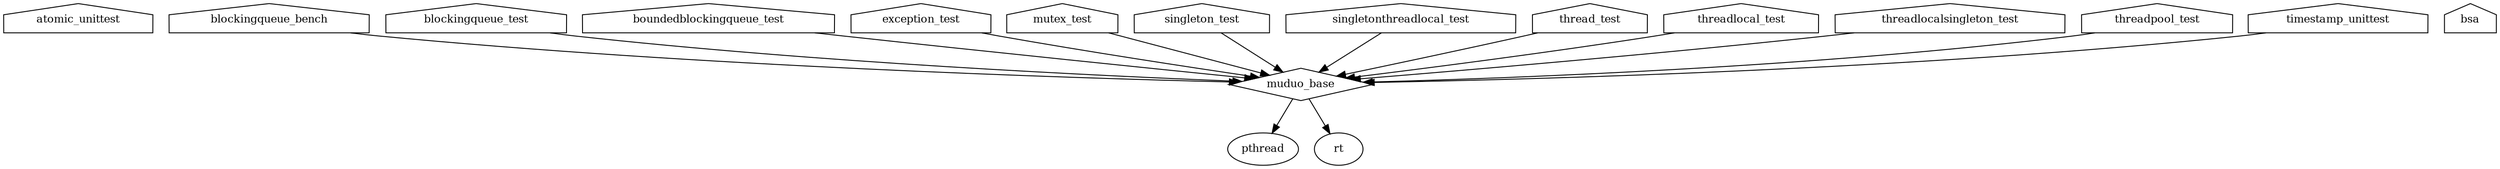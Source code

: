 digraph "GG" {
node [
  fontsize = "12"
];
    "node18" [ label="atomic_unittest" shape="house"];
    "node17" [ label="blockingqueue_bench" shape="house"];
    "node9" [ label="muduo_base" shape="diamond"];
    "node17" -> "node9" // blockingqueue_bench -> muduo_base
    "node39" [ label="pthread" shape="ellipse"];
    "node9" -> "node39" // muduo_base -> pthread
    "node40" [ label="rt" shape="ellipse"];
    "node9" -> "node40" // muduo_base -> rt
    "node27" [ label="blockingqueue_test" shape="house"];
    "node27" -> "node9" // blockingqueue_test -> muduo_base
    "node22" [ label="boundedblockingqueue_test" shape="house"];
    "node22" -> "node9" // boundedblockingqueue_test -> muduo_base
    "node35" [ label="bsa" shape="house"];
    "node20" [ label="exception_test" shape="house"];
    "node20" -> "node9" // exception_test -> muduo_base
    "node19" [ label="mutex_test" shape="house"];
    "node19" -> "node9" // mutex_test -> muduo_base
    "node24" [ label="singleton_test" shape="house"];
    "node24" -> "node9" // singleton_test -> muduo_base
    "node26" [ label="singletonthreadlocal_test" shape="house"];
    "node26" -> "node9" // singletonthreadlocal_test -> muduo_base
    "node28" [ label="thread_test" shape="house"];
    "node28" -> "node9" // thread_test -> muduo_base
    "node30" [ label="threadlocal_test" shape="house"];
    "node30" -> "node9" // threadlocal_test -> muduo_base
    "node31" [ label="threadlocalsingleton_test" shape="house"];
    "node31" -> "node9" // threadlocalsingleton_test -> muduo_base
    "node29" [ label="threadpool_test" shape="house"];
    "node29" -> "node9" // threadpool_test -> muduo_base
    "node23" [ label="timestamp_unittest" shape="house"];
    "node23" -> "node9" // timestamp_unittest -> muduo_base
}
